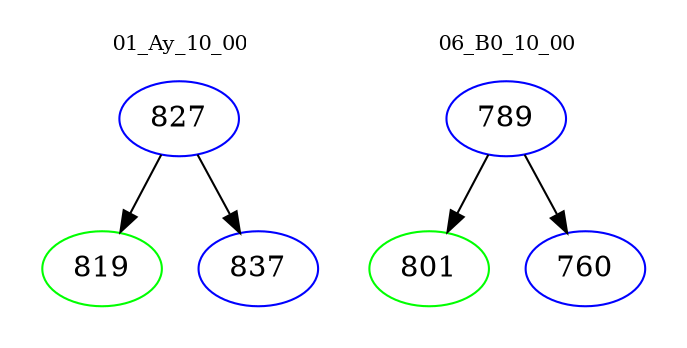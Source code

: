 digraph{
subgraph cluster_0 {
color = white
label = "01_Ay_10_00";
fontsize=10;
T0_827 [label="827", color="blue"]
T0_827 -> T0_819 [color="black"]
T0_819 [label="819", color="green"]
T0_827 -> T0_837 [color="black"]
T0_837 [label="837", color="blue"]
}
subgraph cluster_1 {
color = white
label = "06_B0_10_00";
fontsize=10;
T1_789 [label="789", color="blue"]
T1_789 -> T1_801 [color="black"]
T1_801 [label="801", color="green"]
T1_789 -> T1_760 [color="black"]
T1_760 [label="760", color="blue"]
}
}
